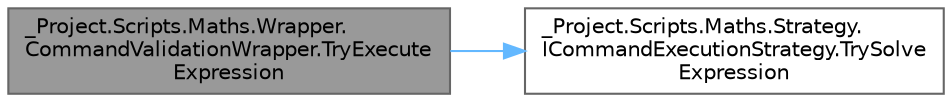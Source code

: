 digraph "_Project.Scripts.Maths.Wrapper.CommandValidationWrapper.TryExecuteExpression"
{
 // LATEX_PDF_SIZE
  bgcolor="transparent";
  edge [fontname=Helvetica,fontsize=10,labelfontname=Helvetica,labelfontsize=10];
  node [fontname=Helvetica,fontsize=10,shape=box,height=0.2,width=0.4];
  rankdir="LR";
  Node1 [id="Node000001",label="_Project.Scripts.Maths.Wrapper.\lCommandValidationWrapper.TryExecute\lExpression",height=0.2,width=0.4,color="gray40", fillcolor="grey60", style="filled", fontcolor="black",tooltip="Метод запуска математических вычислений"];
  Node1 -> Node2 [id="edge1_Node000001_Node000002",color="steelblue1",style="solid",tooltip=" "];
  Node2 [id="Node000002",label="_Project.Scripts.Maths.Strategy.\lICommandExecutionStrategy.TrySolve\lExpression",height=0.2,width=0.4,color="grey40", fillcolor="white", style="filled",URL="$interface___project_1_1_scripts_1_1_maths_1_1_strategy_1_1_i_command_execution_strategy.html#a48030d9bef636eb0cabc02c92b7562b3",tooltip="Метод запуска математических вычислений"];
}
